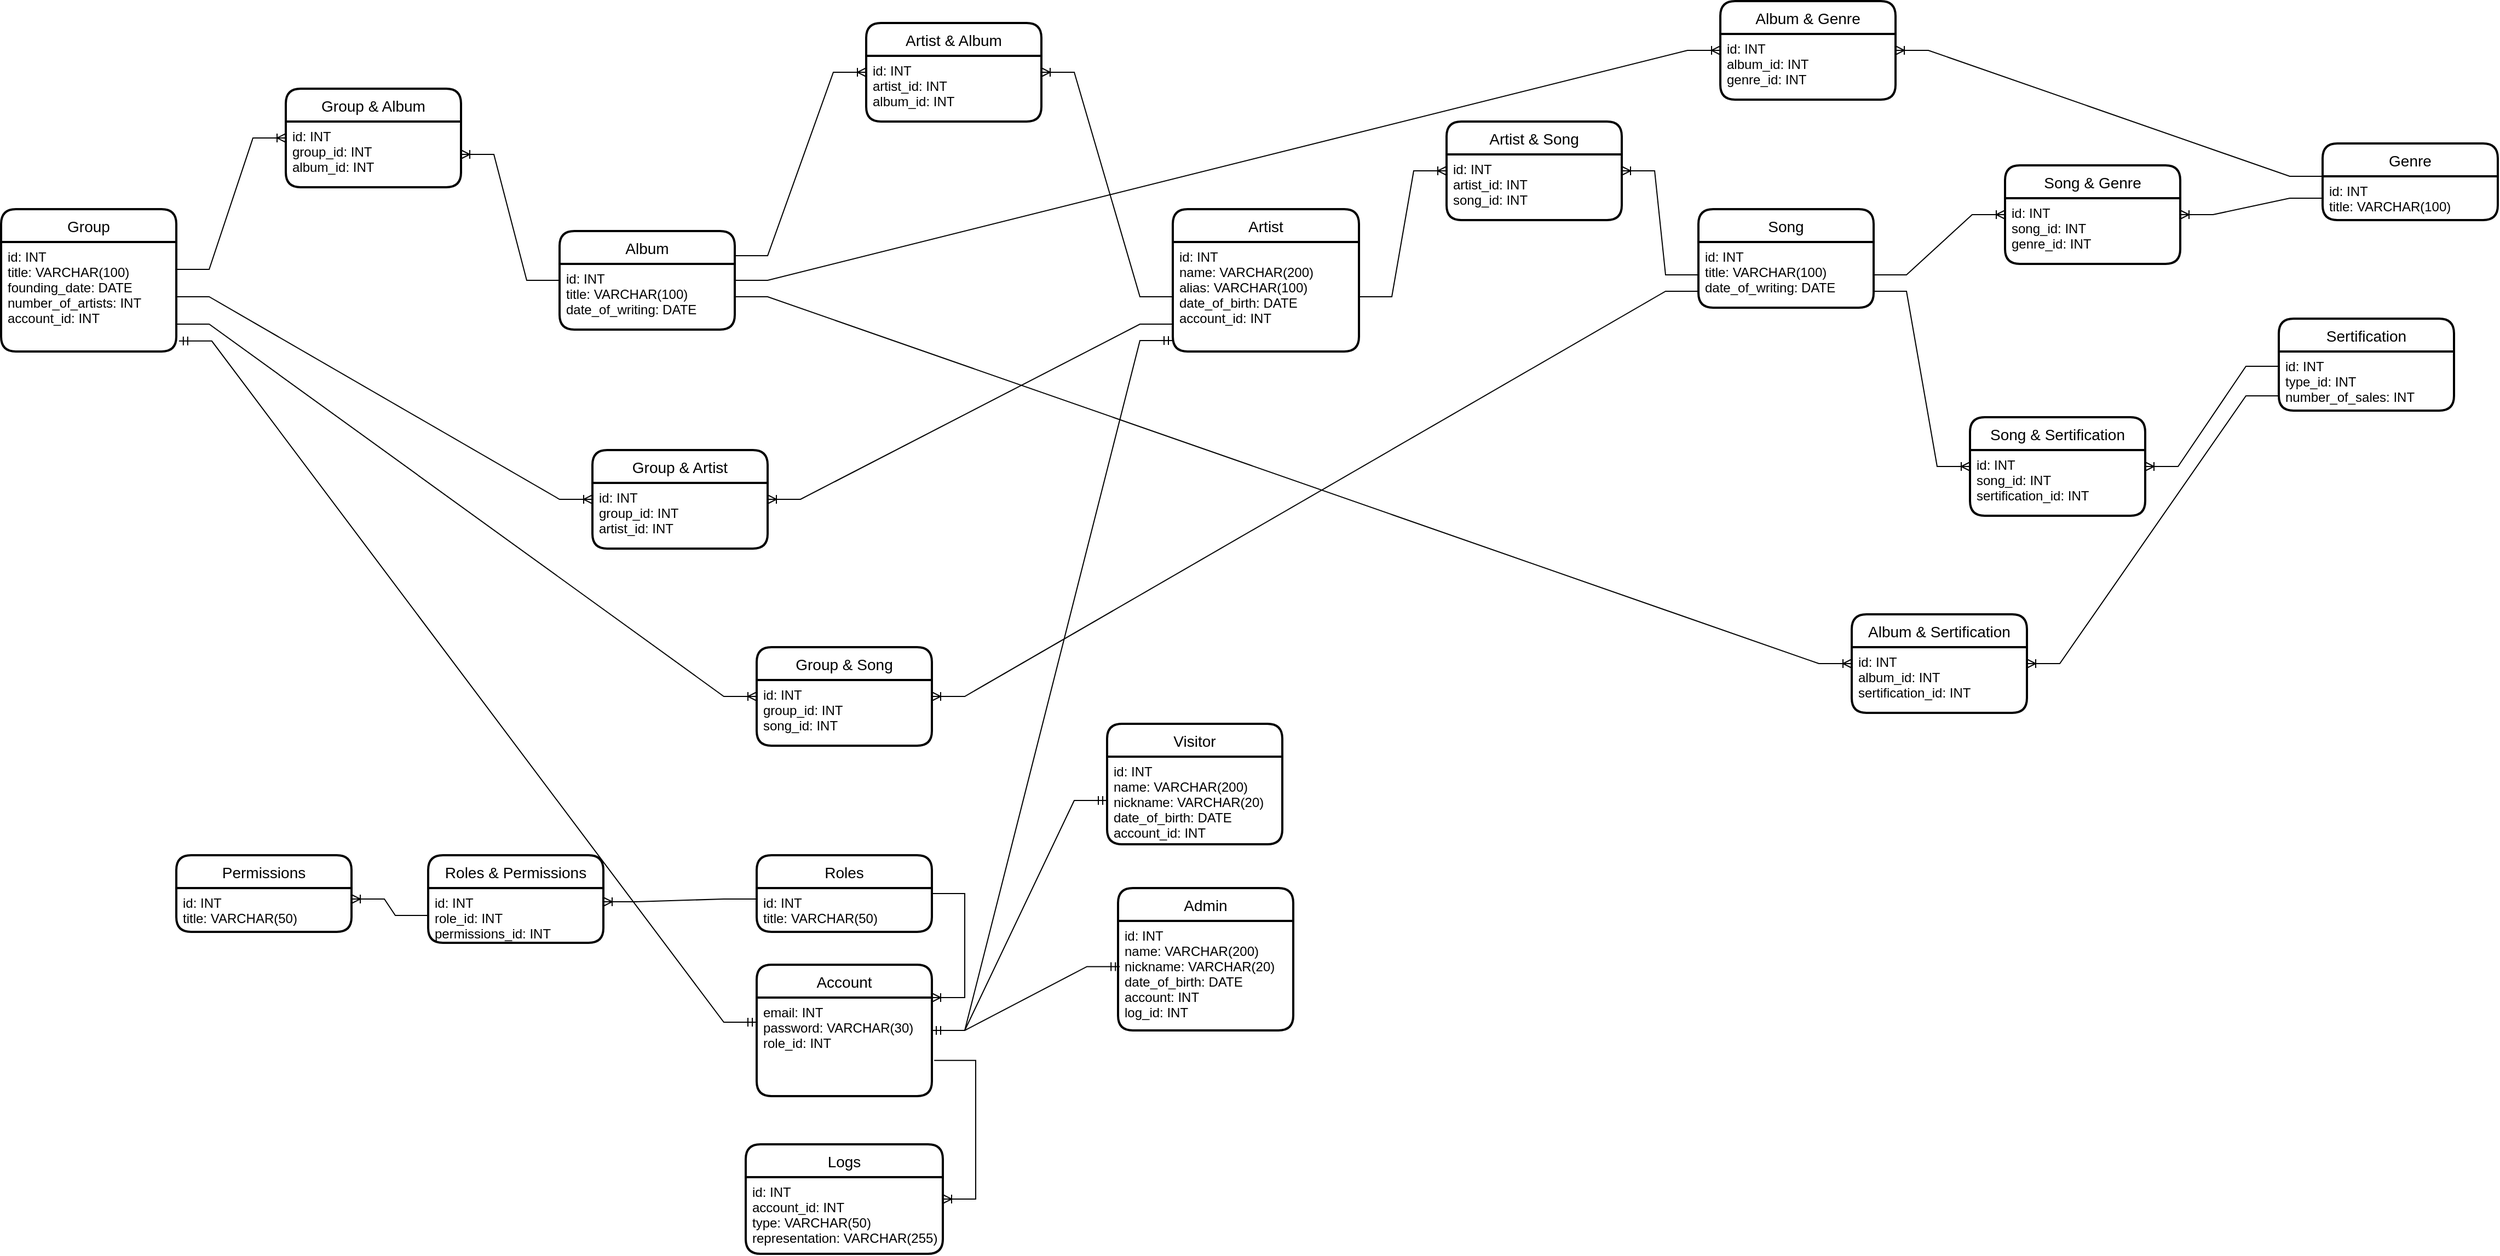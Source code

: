 <mxfile version="20.4.1" type="device"><diagram id="lkT-jLkn8iS852XHOxWu" name="Page-1"><mxGraphModel dx="2595" dy="1303" grid="1" gridSize="10" guides="1" tooltips="1" connect="1" arrows="1" fold="1" page="1" pageScale="1" pageWidth="827" pageHeight="1169" math="0" shadow="0"><root><mxCell id="0"/><mxCell id="1" parent="0"/><mxCell id="qczdQBYmFy7qyf5s0aKM-1" value="Visitor" style="swimlane;childLayout=stackLayout;horizontal=1;startSize=30;horizontalStack=0;rounded=1;fontSize=14;fontStyle=0;strokeWidth=2;resizeParent=0;resizeLast=1;shadow=0;dashed=0;align=center;" parent="1" vertex="1"><mxGeometry x="1280" y="1370" width="160" height="110" as="geometry"/></mxCell><mxCell id="qczdQBYmFy7qyf5s0aKM-2" value="id: INT&#10;name: VARCHAR(200)&#10;nickname: VARCHAR(20)&#10;date_of_birth: DATE&#10;account_id: INT" style="align=left;strokeColor=none;fillColor=none;spacingLeft=4;fontSize=12;verticalAlign=top;resizable=0;rotatable=0;part=1;" parent="qczdQBYmFy7qyf5s0aKM-1" vertex="1"><mxGeometry y="30" width="160" height="80" as="geometry"/></mxCell><mxCell id="qczdQBYmFy7qyf5s0aKM-7" value="Artist" style="swimlane;childLayout=stackLayout;horizontal=1;startSize=30;horizontalStack=0;rounded=1;fontSize=14;fontStyle=0;strokeWidth=2;resizeParent=0;resizeLast=1;shadow=0;dashed=0;align=center;" parent="1" vertex="1"><mxGeometry x="1340" y="900" width="170" height="130" as="geometry"/></mxCell><mxCell id="qczdQBYmFy7qyf5s0aKM-8" value="id: INT&#10;name: VARCHAR(200)&#10;alias: VARCHAR(100)&#10;date_of_birth: DATE&#10;account_id: INT" style="align=left;strokeColor=none;fillColor=none;spacingLeft=4;fontSize=12;verticalAlign=top;resizable=0;rotatable=0;part=1;" parent="qczdQBYmFy7qyf5s0aKM-7" vertex="1"><mxGeometry y="30" width="170" height="100" as="geometry"/></mxCell><mxCell id="qczdQBYmFy7qyf5s0aKM-9" value="Group" style="swimlane;childLayout=stackLayout;horizontal=1;startSize=30;horizontalStack=0;rounded=1;fontSize=14;fontStyle=0;strokeWidth=2;resizeParent=0;resizeLast=1;shadow=0;dashed=0;align=center;" parent="1" vertex="1"><mxGeometry x="270" y="900" width="160" height="130" as="geometry"/></mxCell><mxCell id="qczdQBYmFy7qyf5s0aKM-10" value="id: INT&#10;title: VARCHAR(100)&#10;founding_date: DATE&#10;number_of_artists: INT&#10;account_id: INT&#10;" style="align=left;strokeColor=none;fillColor=none;spacingLeft=4;fontSize=12;verticalAlign=top;resizable=0;rotatable=0;part=1;" parent="qczdQBYmFy7qyf5s0aKM-9" vertex="1"><mxGeometry y="30" width="160" height="100" as="geometry"/></mxCell><mxCell id="qczdQBYmFy7qyf5s0aKM-11" value="Admin" style="swimlane;childLayout=stackLayout;horizontal=1;startSize=30;horizontalStack=0;rounded=1;fontSize=14;fontStyle=0;strokeWidth=2;resizeParent=0;resizeLast=1;shadow=0;dashed=0;align=center;" parent="1" vertex="1"><mxGeometry x="1290" y="1520" width="160" height="130" as="geometry"/></mxCell><mxCell id="qczdQBYmFy7qyf5s0aKM-12" value="id: INT&#10;name: VARCHAR(200)&#10;nickname: VARCHAR(20)&#10;date_of_birth: DATE&#10;account: INT&#10;log_id: INT&#10;" style="align=left;strokeColor=none;fillColor=none;spacingLeft=4;fontSize=12;verticalAlign=top;resizable=0;rotatable=0;part=1;" parent="qczdQBYmFy7qyf5s0aKM-11" vertex="1"><mxGeometry y="30" width="160" height="100" as="geometry"/></mxCell><mxCell id="qczdQBYmFy7qyf5s0aKM-13" value="Album" style="swimlane;childLayout=stackLayout;horizontal=1;startSize=30;horizontalStack=0;rounded=1;fontSize=14;fontStyle=0;strokeWidth=2;resizeParent=0;resizeLast=1;shadow=0;dashed=0;align=center;" parent="1" vertex="1"><mxGeometry x="780" y="920" width="160" height="90" as="geometry"/></mxCell><mxCell id="qczdQBYmFy7qyf5s0aKM-14" value="id: INT&#10;title: VARCHAR(100)&#10;date_of_writing: DATE&#10;" style="align=left;strokeColor=none;fillColor=none;spacingLeft=4;fontSize=12;verticalAlign=top;resizable=0;rotatable=0;part=1;" parent="qczdQBYmFy7qyf5s0aKM-13" vertex="1"><mxGeometry y="30" width="160" height="60" as="geometry"/></mxCell><mxCell id="qczdQBYmFy7qyf5s0aKM-16" value="Song" style="swimlane;childLayout=stackLayout;horizontal=1;startSize=30;horizontalStack=0;rounded=1;fontSize=14;fontStyle=0;strokeWidth=2;resizeParent=0;resizeLast=1;shadow=0;dashed=0;align=center;" parent="1" vertex="1"><mxGeometry x="1820" y="900" width="160" height="90" as="geometry"/></mxCell><mxCell id="qczdQBYmFy7qyf5s0aKM-17" value="id: INT&#10;title: VARCHAR(100)&#10;date_of_writing: DATE&#10;" style="align=left;strokeColor=none;fillColor=none;spacingLeft=4;fontSize=12;verticalAlign=top;resizable=0;rotatable=0;part=1;" parent="qczdQBYmFy7qyf5s0aKM-16" vertex="1"><mxGeometry y="30" width="160" height="60" as="geometry"/></mxCell><mxCell id="qczdQBYmFy7qyf5s0aKM-18" value="Genre" style="swimlane;childLayout=stackLayout;horizontal=1;startSize=30;horizontalStack=0;rounded=1;fontSize=14;fontStyle=0;strokeWidth=2;resizeParent=0;resizeLast=1;shadow=0;dashed=0;align=center;" parent="1" vertex="1"><mxGeometry x="2390" y="840" width="160" height="70" as="geometry"/></mxCell><mxCell id="qczdQBYmFy7qyf5s0aKM-19" value="id: INT&#10;title: VARCHAR(100)" style="align=left;strokeColor=none;fillColor=none;spacingLeft=4;fontSize=12;verticalAlign=top;resizable=0;rotatable=0;part=1;" parent="qczdQBYmFy7qyf5s0aKM-18" vertex="1"><mxGeometry y="30" width="160" height="40" as="geometry"/></mxCell><mxCell id="qczdQBYmFy7qyf5s0aKM-20" value="Sertification" style="swimlane;childLayout=stackLayout;horizontal=1;startSize=30;horizontalStack=0;rounded=1;fontSize=14;fontStyle=0;strokeWidth=2;resizeParent=0;resizeLast=1;shadow=0;dashed=0;align=center;" parent="1" vertex="1"><mxGeometry x="2350" y="1000" width="160" height="84" as="geometry"/></mxCell><mxCell id="qczdQBYmFy7qyf5s0aKM-21" value="id: INT&#10;type_id: INT&#10;number_of_sales: INT" style="align=left;strokeColor=none;fillColor=none;spacingLeft=4;fontSize=12;verticalAlign=top;resizable=0;rotatable=0;part=1;" parent="qczdQBYmFy7qyf5s0aKM-20" vertex="1"><mxGeometry y="30" width="160" height="54" as="geometry"/></mxCell><mxCell id="qczdQBYmFy7qyf5s0aKM-24" value="Roles" style="swimlane;childLayout=stackLayout;horizontal=1;startSize=30;horizontalStack=0;rounded=1;fontSize=14;fontStyle=0;strokeWidth=2;resizeParent=0;resizeLast=1;shadow=0;dashed=0;align=center;" parent="1" vertex="1"><mxGeometry x="960" y="1490" width="160" height="70" as="geometry"/></mxCell><mxCell id="qczdQBYmFy7qyf5s0aKM-25" value="id: INT&#10;title: VARCHAR(50)&#10;" style="align=left;strokeColor=none;fillColor=none;spacingLeft=4;fontSize=12;verticalAlign=top;resizable=0;rotatable=0;part=1;" parent="qczdQBYmFy7qyf5s0aKM-24" vertex="1"><mxGeometry y="30" width="160" height="40" as="geometry"/></mxCell><mxCell id="qczdQBYmFy7qyf5s0aKM-26" value="Logs" style="swimlane;childLayout=stackLayout;horizontal=1;startSize=30;horizontalStack=0;rounded=1;fontSize=14;fontStyle=0;strokeWidth=2;resizeParent=0;resizeLast=1;shadow=0;dashed=0;align=center;" parent="1" vertex="1"><mxGeometry x="950" y="1754" width="180" height="100" as="geometry"/></mxCell><mxCell id="qczdQBYmFy7qyf5s0aKM-27" value="id: INT&#10;account_id: INT&#10;type: VARCHAR(50)&#10;representation: VARCHAR(255)" style="align=left;strokeColor=none;fillColor=none;spacingLeft=4;fontSize=12;verticalAlign=top;resizable=0;rotatable=0;part=1;" parent="qczdQBYmFy7qyf5s0aKM-26" vertex="1"><mxGeometry y="30" width="180" height="70" as="geometry"/></mxCell><mxCell id="qczdQBYmFy7qyf5s0aKM-48" value="Account" style="swimlane;childLayout=stackLayout;horizontal=1;startSize=30;horizontalStack=0;rounded=1;fontSize=14;fontStyle=0;strokeWidth=2;resizeParent=0;resizeLast=1;shadow=0;dashed=0;align=center;" parent="1" vertex="1"><mxGeometry x="960" y="1590" width="160" height="120" as="geometry"/></mxCell><mxCell id="qczdQBYmFy7qyf5s0aKM-49" value="email: INT&#10;password: VARCHAR(30)&#10;role_id: INT" style="align=left;strokeColor=none;fillColor=none;spacingLeft=4;fontSize=12;verticalAlign=top;resizable=0;rotatable=0;part=1;" parent="qczdQBYmFy7qyf5s0aKM-48" vertex="1"><mxGeometry y="30" width="160" height="90" as="geometry"/></mxCell><mxCell id="qczdQBYmFy7qyf5s0aKM-53" value="" style="edgeStyle=entityRelationEdgeStyle;fontSize=12;html=1;endArrow=ERoneToMany;rounded=0;entryX=1;entryY=0;entryDx=0;entryDy=0;" parent="1" source="qczdQBYmFy7qyf5s0aKM-24" target="qczdQBYmFy7qyf5s0aKM-49" edge="1"><mxGeometry width="100" height="100" relative="1" as="geometry"><mxPoint x="1200" y="1540" as="sourcePoint"/><mxPoint x="1300" y="1440" as="targetPoint"/></mxGeometry></mxCell><mxCell id="qczdQBYmFy7qyf5s0aKM-58" value="" style="edgeStyle=entityRelationEdgeStyle;fontSize=12;html=1;endArrow=ERmandOne;startArrow=ERmandOne;rounded=0;" parent="1" source="qczdQBYmFy7qyf5s0aKM-48" target="qczdQBYmFy7qyf5s0aKM-2" edge="1"><mxGeometry width="100" height="100" relative="1" as="geometry"><mxPoint x="1160" y="1720" as="sourcePoint"/><mxPoint x="1280" y="1450" as="targetPoint"/></mxGeometry></mxCell><mxCell id="qczdQBYmFy7qyf5s0aKM-60" value="" style="edgeStyle=entityRelationEdgeStyle;fontSize=12;html=1;endArrow=ERmandOne;startArrow=ERmandOne;rounded=0;entryX=0.01;entryY=0.417;entryDx=0;entryDy=0;entryPerimeter=0;" parent="1" source="qczdQBYmFy7qyf5s0aKM-48" target="qczdQBYmFy7qyf5s0aKM-12" edge="1"><mxGeometry width="100" height="100" relative="1" as="geometry"><mxPoint x="1210" y="1700" as="sourcePoint"/><mxPoint x="1310" y="1600" as="targetPoint"/></mxGeometry></mxCell><mxCell id="7XCJysm7RewMQRSEQS3o-1" value="Artist &amp; Song" style="swimlane;childLayout=stackLayout;horizontal=1;startSize=30;horizontalStack=0;rounded=1;fontSize=14;fontStyle=0;strokeWidth=2;resizeParent=0;resizeLast=1;shadow=0;dashed=0;align=center;" parent="1" vertex="1"><mxGeometry x="1590" y="820" width="160" height="90" as="geometry"/></mxCell><mxCell id="7XCJysm7RewMQRSEQS3o-2" value="id: INT&#10;artist_id: INT&#10;song_id: INT" style="align=left;strokeColor=none;fillColor=none;spacingLeft=4;fontSize=12;verticalAlign=top;resizable=0;rotatable=0;part=1;" parent="7XCJysm7RewMQRSEQS3o-1" vertex="1"><mxGeometry y="30" width="160" height="60" as="geometry"/></mxCell><mxCell id="7XCJysm7RewMQRSEQS3o-3" value="Group &amp; Song" style="swimlane;childLayout=stackLayout;horizontal=1;startSize=30;horizontalStack=0;rounded=1;fontSize=14;fontStyle=0;strokeWidth=2;resizeParent=0;resizeLast=1;shadow=0;dashed=0;align=center;" parent="1" vertex="1"><mxGeometry x="960" y="1300" width="160" height="90" as="geometry"/></mxCell><mxCell id="7XCJysm7RewMQRSEQS3o-4" value="id: INT&#10;group_id: INT&#10;song_id: INT" style="align=left;strokeColor=none;fillColor=none;spacingLeft=4;fontSize=12;verticalAlign=top;resizable=0;rotatable=0;part=1;" parent="7XCJysm7RewMQRSEQS3o-3" vertex="1"><mxGeometry y="30" width="160" height="60" as="geometry"/></mxCell><mxCell id="7XCJysm7RewMQRSEQS3o-5" value="Album &amp; Genre" style="swimlane;childLayout=stackLayout;horizontal=1;startSize=30;horizontalStack=0;rounded=1;fontSize=14;fontStyle=0;strokeWidth=2;resizeParent=0;resizeLast=1;shadow=0;dashed=0;align=center;" parent="1" vertex="1"><mxGeometry x="1840" y="710" width="160" height="90" as="geometry"/></mxCell><mxCell id="7XCJysm7RewMQRSEQS3o-6" value="id: INT&#10;album_id: INT&#10;genre_id: INT" style="align=left;strokeColor=none;fillColor=none;spacingLeft=4;fontSize=12;verticalAlign=top;resizable=0;rotatable=0;part=1;" parent="7XCJysm7RewMQRSEQS3o-5" vertex="1"><mxGeometry y="30" width="160" height="60" as="geometry"/></mxCell><mxCell id="7XCJysm7RewMQRSEQS3o-7" value="Song &amp; Genre" style="swimlane;childLayout=stackLayout;horizontal=1;startSize=30;horizontalStack=0;rounded=1;fontSize=14;fontStyle=0;strokeWidth=2;resizeParent=0;resizeLast=1;shadow=0;dashed=0;align=center;" parent="1" vertex="1"><mxGeometry x="2100" y="860" width="160" height="90" as="geometry"/></mxCell><mxCell id="7XCJysm7RewMQRSEQS3o-8" value="id: INT&#10;song_id: INT&#10;genre_id: INT&#10;" style="align=left;strokeColor=none;fillColor=none;spacingLeft=4;fontSize=12;verticalAlign=top;resizable=0;rotatable=0;part=1;" parent="7XCJysm7RewMQRSEQS3o-7" vertex="1"><mxGeometry y="30" width="160" height="60" as="geometry"/></mxCell><mxCell id="7XCJysm7RewMQRSEQS3o-9" value="Artist &amp; Album" style="swimlane;childLayout=stackLayout;horizontal=1;startSize=30;horizontalStack=0;rounded=1;fontSize=14;fontStyle=0;strokeWidth=2;resizeParent=0;resizeLast=1;shadow=0;dashed=0;align=center;" parent="1" vertex="1"><mxGeometry x="1060" y="730" width="160" height="90" as="geometry"/></mxCell><mxCell id="7XCJysm7RewMQRSEQS3o-10" value="id: INT&#10;artist_id: INT&#10;album_id: INT" style="align=left;strokeColor=none;fillColor=none;spacingLeft=4;fontSize=12;verticalAlign=top;resizable=0;rotatable=0;part=1;" parent="7XCJysm7RewMQRSEQS3o-9" vertex="1"><mxGeometry y="30" width="160" height="60" as="geometry"/></mxCell><mxCell id="7XCJysm7RewMQRSEQS3o-11" value="Group &amp; Album" style="swimlane;childLayout=stackLayout;horizontal=1;startSize=30;horizontalStack=0;rounded=1;fontSize=14;fontStyle=0;strokeWidth=2;resizeParent=0;resizeLast=1;shadow=0;dashed=0;align=center;" parent="1" vertex="1"><mxGeometry x="530" y="790" width="160" height="90" as="geometry"/></mxCell><mxCell id="7XCJysm7RewMQRSEQS3o-12" value="id: INT&#10;group_id: INT&#10;album_id: INT" style="align=left;strokeColor=none;fillColor=none;spacingLeft=4;fontSize=12;verticalAlign=top;resizable=0;rotatable=0;part=1;" parent="7XCJysm7RewMQRSEQS3o-11" vertex="1"><mxGeometry y="30" width="160" height="60" as="geometry"/></mxCell><mxCell id="7XCJysm7RewMQRSEQS3o-13" value="Group &amp; Artist" style="swimlane;childLayout=stackLayout;horizontal=1;startSize=30;horizontalStack=0;rounded=1;fontSize=14;fontStyle=0;strokeWidth=2;resizeParent=0;resizeLast=1;shadow=0;dashed=0;align=center;" parent="1" vertex="1"><mxGeometry x="810" y="1120" width="160" height="90" as="geometry"/></mxCell><mxCell id="7XCJysm7RewMQRSEQS3o-14" value="id: INT&#10;group_id: INT&#10;artist_id: INT" style="align=left;strokeColor=none;fillColor=none;spacingLeft=4;fontSize=12;verticalAlign=top;resizable=0;rotatable=0;part=1;" parent="7XCJysm7RewMQRSEQS3o-13" vertex="1"><mxGeometry y="30" width="160" height="60" as="geometry"/></mxCell><mxCell id="7XCJysm7RewMQRSEQS3o-15" value="Album &amp; Sertification" style="swimlane;childLayout=stackLayout;horizontal=1;startSize=30;horizontalStack=0;rounded=1;fontSize=14;fontStyle=0;strokeWidth=2;resizeParent=0;resizeLast=1;shadow=0;dashed=0;align=center;" parent="1" vertex="1"><mxGeometry x="1960" y="1270" width="160" height="90" as="geometry"/></mxCell><mxCell id="7XCJysm7RewMQRSEQS3o-16" value="id: INT&#10;album_id: INT&#10;sertification_id: INT" style="align=left;strokeColor=none;fillColor=none;spacingLeft=4;fontSize=12;verticalAlign=top;resizable=0;rotatable=0;part=1;" parent="7XCJysm7RewMQRSEQS3o-15" vertex="1"><mxGeometry y="30" width="160" height="60" as="geometry"/></mxCell><mxCell id="7XCJysm7RewMQRSEQS3o-18" value="Song &amp; Sertification" style="swimlane;childLayout=stackLayout;horizontal=1;startSize=30;horizontalStack=0;rounded=1;fontSize=14;fontStyle=0;strokeWidth=2;resizeParent=0;resizeLast=1;shadow=0;dashed=0;align=center;" parent="1" vertex="1"><mxGeometry x="2068" y="1090" width="160" height="90" as="geometry"/></mxCell><mxCell id="7XCJysm7RewMQRSEQS3o-19" value="id: INT&#10;song_id: INT&#10;sertification_id: INT" style="align=left;strokeColor=none;fillColor=none;spacingLeft=4;fontSize=12;verticalAlign=top;resizable=0;rotatable=0;part=1;" parent="7XCJysm7RewMQRSEQS3o-18" vertex="1"><mxGeometry y="30" width="160" height="60" as="geometry"/></mxCell><mxCell id="7XCJysm7RewMQRSEQS3o-21" value="" style="edgeStyle=entityRelationEdgeStyle;fontSize=12;html=1;endArrow=ERoneToMany;rounded=0;exitX=1;exitY=0.5;exitDx=0;exitDy=0;entryX=0;entryY=0.25;entryDx=0;entryDy=0;" parent="1" source="qczdQBYmFy7qyf5s0aKM-17" target="7XCJysm7RewMQRSEQS3o-8" edge="1"><mxGeometry width="100" height="100" relative="1" as="geometry"><mxPoint x="2090" y="1110" as="sourcePoint"/><mxPoint x="2190" y="1010" as="targetPoint"/></mxGeometry></mxCell><mxCell id="7XCJysm7RewMQRSEQS3o-22" value="" style="edgeStyle=entityRelationEdgeStyle;fontSize=12;html=1;endArrow=ERoneToMany;rounded=0;" parent="1" source="qczdQBYmFy7qyf5s0aKM-19" target="7XCJysm7RewMQRSEQS3o-7" edge="1"><mxGeometry width="100" height="100" relative="1" as="geometry"><mxPoint x="2230" y="1075" as="sourcePoint"/><mxPoint x="2330" y="975" as="targetPoint"/></mxGeometry></mxCell><mxCell id="7XCJysm7RewMQRSEQS3o-24" value="" style="edgeStyle=entityRelationEdgeStyle;fontSize=12;html=1;endArrow=ERoneToMany;rounded=0;" parent="1" source="qczdQBYmFy7qyf5s0aKM-8" target="7XCJysm7RewMQRSEQS3o-1" edge="1"><mxGeometry width="100" height="100" relative="1" as="geometry"><mxPoint x="1540" y="1120" as="sourcePoint"/><mxPoint x="1640" y="1020" as="targetPoint"/></mxGeometry></mxCell><mxCell id="7XCJysm7RewMQRSEQS3o-25" value="" style="edgeStyle=entityRelationEdgeStyle;fontSize=12;html=1;endArrow=ERoneToMany;rounded=0;entryX=1;entryY=0.25;entryDx=0;entryDy=0;" parent="1" source="qczdQBYmFy7qyf5s0aKM-17" target="7XCJysm7RewMQRSEQS3o-2" edge="1"><mxGeometry width="100" height="100" relative="1" as="geometry"><mxPoint x="1620" y="1040" as="sourcePoint"/><mxPoint x="1720" y="940" as="targetPoint"/></mxGeometry></mxCell><mxCell id="7XCJysm7RewMQRSEQS3o-26" value="" style="edgeStyle=entityRelationEdgeStyle;fontSize=12;html=1;endArrow=ERoneToMany;rounded=0;exitX=1;exitY=0.25;exitDx=0;exitDy=0;entryX=0;entryY=0.25;entryDx=0;entryDy=0;" parent="1" source="qczdQBYmFy7qyf5s0aKM-13" target="7XCJysm7RewMQRSEQS3o-10" edge="1"><mxGeometry width="100" height="100" relative="1" as="geometry"><mxPoint x="1110" y="1020" as="sourcePoint"/><mxPoint x="1210" y="920" as="targetPoint"/></mxGeometry></mxCell><mxCell id="7XCJysm7RewMQRSEQS3o-27" value="" style="edgeStyle=entityRelationEdgeStyle;fontSize=12;html=1;endArrow=ERoneToMany;rounded=0;entryX=1;entryY=0.5;entryDx=0;entryDy=0;" parent="1" source="qczdQBYmFy7qyf5s0aKM-8" target="7XCJysm7RewMQRSEQS3o-9" edge="1"><mxGeometry width="100" height="100" relative="1" as="geometry"><mxPoint x="1200" y="1040" as="sourcePoint"/><mxPoint x="1300" y="940" as="targetPoint"/></mxGeometry></mxCell><mxCell id="7XCJysm7RewMQRSEQS3o-29" value="" style="edgeStyle=entityRelationEdgeStyle;fontSize=12;html=1;endArrow=ERoneToMany;rounded=0;exitX=1;exitY=0.25;exitDx=0;exitDy=0;entryX=0;entryY=0.25;entryDx=0;entryDy=0;" parent="1" source="qczdQBYmFy7qyf5s0aKM-10" target="7XCJysm7RewMQRSEQS3o-12" edge="1"><mxGeometry width="100" height="100" relative="1" as="geometry"><mxPoint x="710" y="960" as="sourcePoint"/><mxPoint x="520" y="820" as="targetPoint"/></mxGeometry></mxCell><mxCell id="7XCJysm7RewMQRSEQS3o-30" value="" style="edgeStyle=entityRelationEdgeStyle;fontSize=12;html=1;endArrow=ERoneToMany;rounded=0;exitX=0;exitY=0.25;exitDx=0;exitDy=0;" parent="1" source="qczdQBYmFy7qyf5s0aKM-14" target="7XCJysm7RewMQRSEQS3o-12" edge="1"><mxGeometry width="100" height="100" relative="1" as="geometry"><mxPoint x="640" y="1060" as="sourcePoint"/><mxPoint x="810" y="860" as="targetPoint"/></mxGeometry></mxCell><mxCell id="7XCJysm7RewMQRSEQS3o-31" value="" style="edgeStyle=entityRelationEdgeStyle;fontSize=12;html=1;endArrow=ERoneToMany;rounded=0;entryX=0;entryY=0.25;entryDx=0;entryDy=0;exitX=1;exitY=0.5;exitDx=0;exitDy=0;" parent="1" source="qczdQBYmFy7qyf5s0aKM-10" target="7XCJysm7RewMQRSEQS3o-14" edge="1"><mxGeometry width="100" height="100" relative="1" as="geometry"><mxPoint x="540" y="1190" as="sourcePoint"/><mxPoint x="640" y="1090" as="targetPoint"/></mxGeometry></mxCell><mxCell id="7XCJysm7RewMQRSEQS3o-32" value="" style="edgeStyle=entityRelationEdgeStyle;fontSize=12;html=1;endArrow=ERoneToMany;rounded=0;entryX=1;entryY=0.5;entryDx=0;entryDy=0;exitX=0;exitY=0.75;exitDx=0;exitDy=0;" parent="1" source="qczdQBYmFy7qyf5s0aKM-8" target="7XCJysm7RewMQRSEQS3o-13" edge="1"><mxGeometry width="100" height="100" relative="1" as="geometry"><mxPoint x="1150" y="1170" as="sourcePoint"/><mxPoint x="1250" y="1070" as="targetPoint"/></mxGeometry></mxCell><mxCell id="7XCJysm7RewMQRSEQS3o-33" value="" style="edgeStyle=entityRelationEdgeStyle;fontSize=12;html=1;endArrow=ERoneToMany;rounded=0;entryX=1;entryY=0.25;entryDx=0;entryDy=0;exitX=0;exitY=0.75;exitDx=0;exitDy=0;" parent="1" source="qczdQBYmFy7qyf5s0aKM-17" target="7XCJysm7RewMQRSEQS3o-4" edge="1"><mxGeometry width="100" height="100" relative="1" as="geometry"><mxPoint x="1150" y="1310" as="sourcePoint"/><mxPoint x="1250" y="1210" as="targetPoint"/></mxGeometry></mxCell><mxCell id="7XCJysm7RewMQRSEQS3o-34" value="" style="edgeStyle=entityRelationEdgeStyle;fontSize=12;html=1;endArrow=ERoneToMany;rounded=0;entryX=0;entryY=0.25;entryDx=0;entryDy=0;exitX=1;exitY=0.75;exitDx=0;exitDy=0;" parent="1" source="qczdQBYmFy7qyf5s0aKM-10" target="7XCJysm7RewMQRSEQS3o-4" edge="1"><mxGeometry width="100" height="100" relative="1" as="geometry"><mxPoint x="750" y="1310" as="sourcePoint"/><mxPoint x="850" y="1210" as="targetPoint"/></mxGeometry></mxCell><mxCell id="7XCJysm7RewMQRSEQS3o-35" value="" style="edgeStyle=entityRelationEdgeStyle;fontSize=12;html=1;endArrow=ERoneToMany;rounded=0;entryX=0;entryY=0.25;entryDx=0;entryDy=0;exitX=1;exitY=0.75;exitDx=0;exitDy=0;" parent="1" source="qczdQBYmFy7qyf5s0aKM-17" target="7XCJysm7RewMQRSEQS3o-19" edge="1"><mxGeometry width="100" height="100" relative="1" as="geometry"><mxPoint x="1870" y="1300" as="sourcePoint"/><mxPoint x="1970" y="1200" as="targetPoint"/></mxGeometry></mxCell><mxCell id="7XCJysm7RewMQRSEQS3o-36" value="" style="edgeStyle=entityRelationEdgeStyle;fontSize=12;html=1;endArrow=ERoneToMany;rounded=0;entryX=1;entryY=0.25;entryDx=0;entryDy=0;exitX=0;exitY=0.25;exitDx=0;exitDy=0;" parent="1" source="qczdQBYmFy7qyf5s0aKM-21" target="7XCJysm7RewMQRSEQS3o-19" edge="1"><mxGeometry width="100" height="100" relative="1" as="geometry"><mxPoint x="1870" y="1300" as="sourcePoint"/><mxPoint x="1970" y="1200" as="targetPoint"/></mxGeometry></mxCell><mxCell id="7XCJysm7RewMQRSEQS3o-37" value="" style="edgeStyle=entityRelationEdgeStyle;fontSize=12;html=1;endArrow=ERoneToMany;rounded=0;entryX=0;entryY=0.25;entryDx=0;entryDy=0;exitX=1;exitY=0.5;exitDx=0;exitDy=0;" parent="1" source="qczdQBYmFy7qyf5s0aKM-14" target="7XCJysm7RewMQRSEQS3o-16" edge="1"><mxGeometry width="100" height="100" relative="1" as="geometry"><mxPoint x="1570" y="1180" as="sourcePoint"/><mxPoint x="1670" y="1080" as="targetPoint"/></mxGeometry></mxCell><mxCell id="7XCJysm7RewMQRSEQS3o-38" value="" style="edgeStyle=entityRelationEdgeStyle;fontSize=12;html=1;endArrow=ERoneToMany;rounded=0;entryX=1;entryY=0.25;entryDx=0;entryDy=0;exitX=0;exitY=0.75;exitDx=0;exitDy=0;" parent="1" source="qczdQBYmFy7qyf5s0aKM-21" target="7XCJysm7RewMQRSEQS3o-16" edge="1"><mxGeometry width="100" height="100" relative="1" as="geometry"><mxPoint x="2128" y="1380" as="sourcePoint"/><mxPoint x="2228" y="1280" as="targetPoint"/></mxGeometry></mxCell><mxCell id="7XCJysm7RewMQRSEQS3o-39" value="" style="edgeStyle=entityRelationEdgeStyle;fontSize=12;html=1;endArrow=ERoneToMany;rounded=0;entryX=0;entryY=0.25;entryDx=0;entryDy=0;exitX=1;exitY=0.25;exitDx=0;exitDy=0;" parent="1" source="qczdQBYmFy7qyf5s0aKM-14" target="7XCJysm7RewMQRSEQS3o-6" edge="1"><mxGeometry width="100" height="100" relative="1" as="geometry"><mxPoint x="1040" y="950" as="sourcePoint"/><mxPoint x="1590" y="680" as="targetPoint"/></mxGeometry></mxCell><mxCell id="7XCJysm7RewMQRSEQS3o-40" value="" style="edgeStyle=entityRelationEdgeStyle;fontSize=12;html=1;endArrow=ERoneToMany;rounded=0;entryX=1;entryY=0.25;entryDx=0;entryDy=0;exitX=0;exitY=0;exitDx=0;exitDy=0;" parent="1" source="qczdQBYmFy7qyf5s0aKM-19" target="7XCJysm7RewMQRSEQS3o-6" edge="1"><mxGeometry width="100" height="100" relative="1" as="geometry"><mxPoint x="1720" y="780" as="sourcePoint"/><mxPoint x="1450" y="410" as="targetPoint"/></mxGeometry></mxCell><mxCell id="7XCJysm7RewMQRSEQS3o-43" value="" style="edgeStyle=entityRelationEdgeStyle;fontSize=12;html=1;endArrow=ERmandOne;startArrow=ERmandOne;rounded=0;entryX=0;entryY=0.25;entryDx=0;entryDy=0;exitX=1.015;exitY=0.904;exitDx=0;exitDy=0;exitPerimeter=0;" parent="1" source="qczdQBYmFy7qyf5s0aKM-10" target="qczdQBYmFy7qyf5s0aKM-49" edge="1"><mxGeometry width="100" height="100" relative="1" as="geometry"><mxPoint x="630" y="1450" as="sourcePoint"/><mxPoint x="730" y="1350" as="targetPoint"/></mxGeometry></mxCell><mxCell id="7XCJysm7RewMQRSEQS3o-44" value="" style="edgeStyle=entityRelationEdgeStyle;fontSize=12;html=1;endArrow=ERmandOne;rounded=0;" parent="1" source="qczdQBYmFy7qyf5s0aKM-48" edge="1"><mxGeometry width="100" height="100" relative="1" as="geometry"><mxPoint x="1080" y="1370" as="sourcePoint"/><mxPoint x="1340" y="1020" as="targetPoint"/></mxGeometry></mxCell><mxCell id="Pg796RsXuKbTvdwSfWSh-1" value="Permissions" style="swimlane;childLayout=stackLayout;horizontal=1;startSize=30;horizontalStack=0;rounded=1;fontSize=14;fontStyle=0;strokeWidth=2;resizeParent=0;resizeLast=1;shadow=0;dashed=0;align=center;" vertex="1" parent="1"><mxGeometry x="430" y="1490" width="160" height="70" as="geometry"/></mxCell><mxCell id="Pg796RsXuKbTvdwSfWSh-2" value="id: INT&#10;title: VARCHAR(50)&#10;" style="align=left;strokeColor=none;fillColor=none;spacingLeft=4;fontSize=12;verticalAlign=top;resizable=0;rotatable=0;part=1;" vertex="1" parent="Pg796RsXuKbTvdwSfWSh-1"><mxGeometry y="30" width="160" height="40" as="geometry"/></mxCell><mxCell id="Pg796RsXuKbTvdwSfWSh-3" value="Roles &amp; Permissions" style="swimlane;childLayout=stackLayout;horizontal=1;startSize=30;horizontalStack=0;rounded=1;fontSize=14;fontStyle=0;strokeWidth=2;resizeParent=0;resizeLast=1;shadow=0;dashed=0;align=center;" vertex="1" parent="1"><mxGeometry x="660" y="1490" width="160" height="80" as="geometry"/></mxCell><mxCell id="Pg796RsXuKbTvdwSfWSh-4" value="id: INT&#10;role_id: INT&#10;permissions_id: INT&#10;" style="align=left;strokeColor=none;fillColor=none;spacingLeft=4;fontSize=12;verticalAlign=top;resizable=0;rotatable=0;part=1;" vertex="1" parent="Pg796RsXuKbTvdwSfWSh-3"><mxGeometry y="30" width="160" height="50" as="geometry"/></mxCell><mxCell id="Pg796RsXuKbTvdwSfWSh-6" value="" style="edgeStyle=entityRelationEdgeStyle;fontSize=12;html=1;endArrow=ERoneToMany;rounded=0;entryX=1;entryY=0.25;entryDx=0;entryDy=0;exitX=0;exitY=0.25;exitDx=0;exitDy=0;" edge="1" parent="1" source="qczdQBYmFy7qyf5s0aKM-25" target="Pg796RsXuKbTvdwSfWSh-4"><mxGeometry width="100" height="100" relative="1" as="geometry"><mxPoint x="760" y="1690" as="sourcePoint"/><mxPoint x="860" y="1590" as="targetPoint"/></mxGeometry></mxCell><mxCell id="Pg796RsXuKbTvdwSfWSh-7" value="" style="edgeStyle=entityRelationEdgeStyle;fontSize=12;html=1;endArrow=ERoneToMany;rounded=0;entryX=1;entryY=0.25;entryDx=0;entryDy=0;exitX=0;exitY=0.5;exitDx=0;exitDy=0;" edge="1" parent="1" source="Pg796RsXuKbTvdwSfWSh-4" target="Pg796RsXuKbTvdwSfWSh-2"><mxGeometry width="100" height="100" relative="1" as="geometry"><mxPoint x="630" y="1710" as="sourcePoint"/><mxPoint x="730" y="1610" as="targetPoint"/></mxGeometry></mxCell><mxCell id="Pg796RsXuKbTvdwSfWSh-8" value="" style="edgeStyle=entityRelationEdgeStyle;fontSize=12;html=1;endArrow=ERoneToMany;rounded=0;exitX=1.013;exitY=0.638;exitDx=0;exitDy=0;exitPerimeter=0;" edge="1" parent="1" source="qczdQBYmFy7qyf5s0aKM-49" target="qczdQBYmFy7qyf5s0aKM-26"><mxGeometry width="100" height="100" relative="1" as="geometry"><mxPoint x="1180" y="1640" as="sourcePoint"/><mxPoint x="1280" y="1540" as="targetPoint"/></mxGeometry></mxCell></root></mxGraphModel></diagram></mxfile>